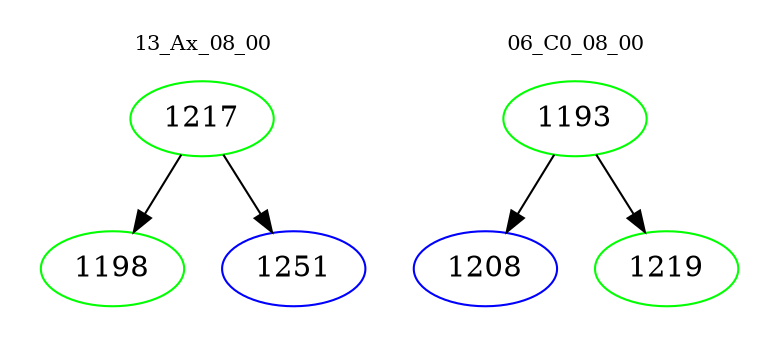 digraph{
subgraph cluster_0 {
color = white
label = "13_Ax_08_00";
fontsize=10;
T0_1217 [label="1217", color="green"]
T0_1217 -> T0_1198 [color="black"]
T0_1198 [label="1198", color="green"]
T0_1217 -> T0_1251 [color="black"]
T0_1251 [label="1251", color="blue"]
}
subgraph cluster_1 {
color = white
label = "06_C0_08_00";
fontsize=10;
T1_1193 [label="1193", color="green"]
T1_1193 -> T1_1208 [color="black"]
T1_1208 [label="1208", color="blue"]
T1_1193 -> T1_1219 [color="black"]
T1_1219 [label="1219", color="green"]
}
}

